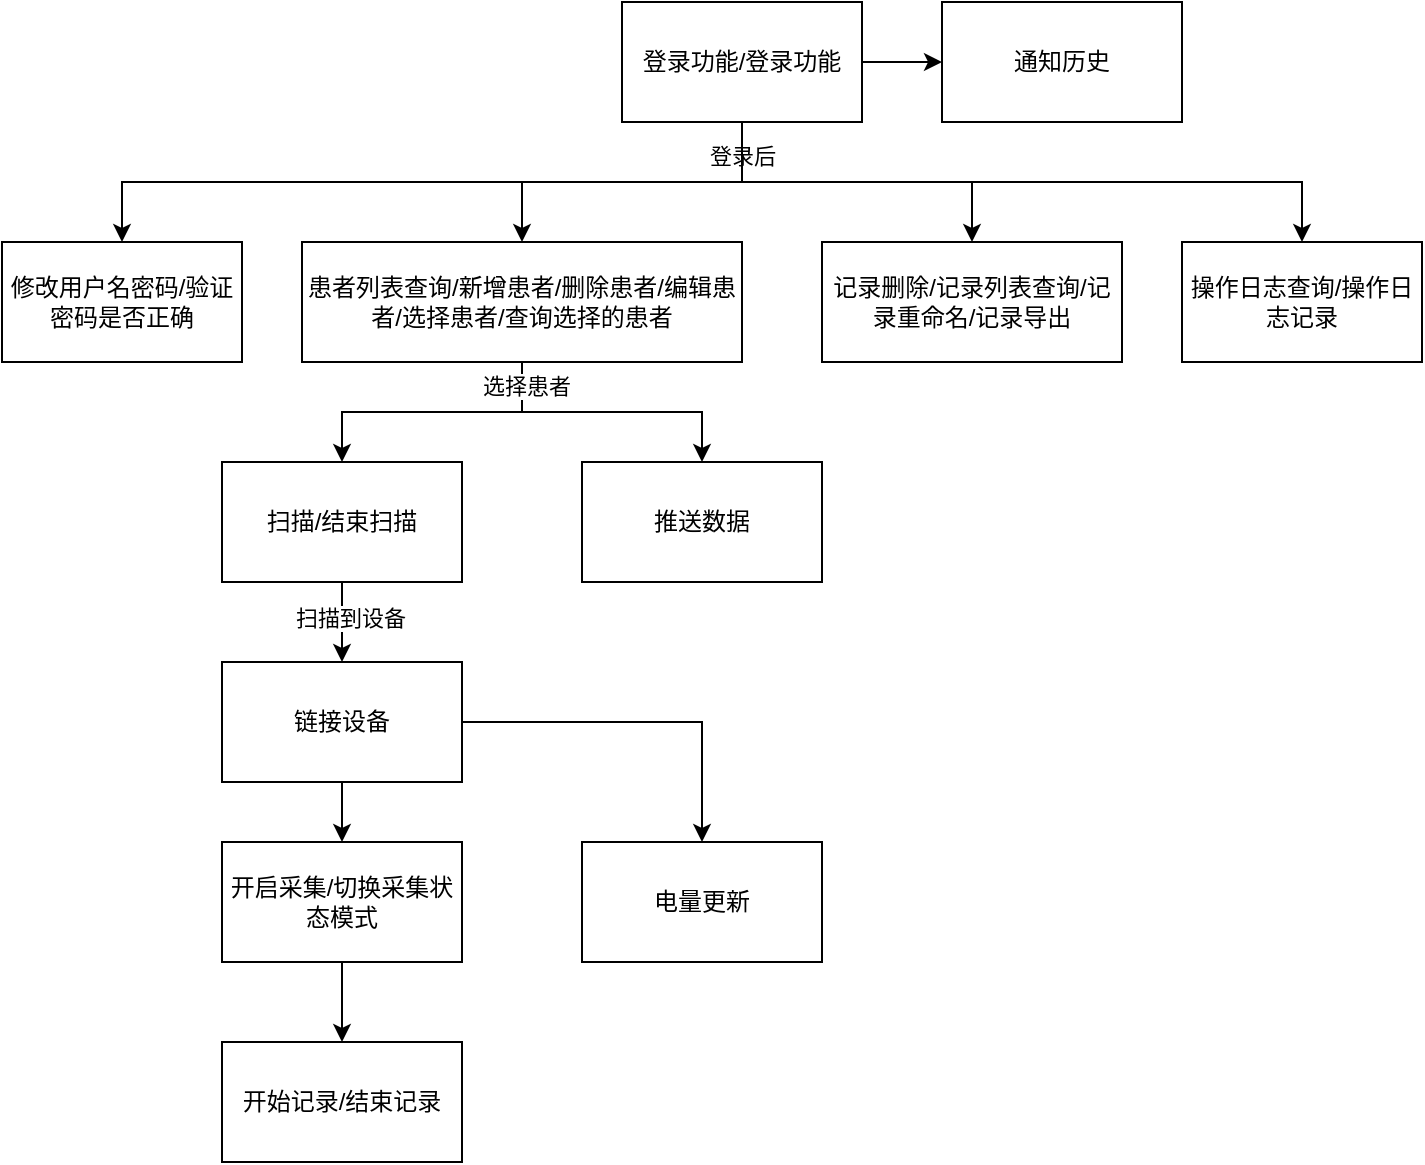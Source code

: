 <mxfile version="22.1.5" type="github">
  <diagram name="第 1 页" id="aqbBJ1UPIsCGT51pzWLn">
    <mxGraphModel dx="2074" dy="1078" grid="1" gridSize="10" guides="1" tooltips="1" connect="1" arrows="1" fold="1" page="1" pageScale="1" pageWidth="827" pageHeight="1169" math="0" shadow="0">
      <root>
        <mxCell id="0" />
        <mxCell id="1" parent="0" />
        <mxCell id="oUlZQVi8EFY8LUs8W8pe-25" style="edgeStyle=orthogonalEdgeStyle;rounded=0;orthogonalLoop=1;jettySize=auto;html=1;entryX=0.5;entryY=0;entryDx=0;entryDy=0;exitX=0.5;exitY=1;exitDx=0;exitDy=0;" parent="1" source="oUlZQVi8EFY8LUs8W8pe-20" target="oUlZQVi8EFY8LUs8W8pe-22" edge="1">
          <mxGeometry relative="1" as="geometry" />
        </mxCell>
        <mxCell id="oUlZQVi8EFY8LUs8W8pe-26" style="edgeStyle=orthogonalEdgeStyle;rounded=0;orthogonalLoop=1;jettySize=auto;html=1;entryX=0.5;entryY=0;entryDx=0;entryDy=0;" parent="1" source="oUlZQVi8EFY8LUs8W8pe-20" target="oUlZQVi8EFY8LUs8W8pe-23" edge="1">
          <mxGeometry relative="1" as="geometry" />
        </mxCell>
        <mxCell id="oUlZQVi8EFY8LUs8W8pe-27" style="edgeStyle=orthogonalEdgeStyle;rounded=0;orthogonalLoop=1;jettySize=auto;html=1;entryX=0.5;entryY=0;entryDx=0;entryDy=0;exitX=0.5;exitY=1;exitDx=0;exitDy=0;" parent="1" source="oUlZQVi8EFY8LUs8W8pe-20" target="oUlZQVi8EFY8LUs8W8pe-24" edge="1">
          <mxGeometry relative="1" as="geometry" />
        </mxCell>
        <mxCell id="oUlZQVi8EFY8LUs8W8pe-28" value="登录后" style="edgeLabel;html=1;align=center;verticalAlign=middle;resizable=0;points=[];" parent="oUlZQVi8EFY8LUs8W8pe-27" vertex="1" connectable="0">
          <mxGeometry x="-0.944" y="-3" relative="1" as="geometry">
            <mxPoint x="3" y="12" as="offset" />
          </mxGeometry>
        </mxCell>
        <mxCell id="oUlZQVi8EFY8LUs8W8pe-44" style="edgeStyle=orthogonalEdgeStyle;rounded=0;orthogonalLoop=1;jettySize=auto;html=1;exitX=0.5;exitY=1;exitDx=0;exitDy=0;" parent="1" source="oUlZQVi8EFY8LUs8W8pe-20" target="oUlZQVi8EFY8LUs8W8pe-43" edge="1">
          <mxGeometry relative="1" as="geometry" />
        </mxCell>
        <mxCell id="s6aZjN8MMwnD88T9TR2w-2" value="" style="edgeStyle=orthogonalEdgeStyle;rounded=0;orthogonalLoop=1;jettySize=auto;html=1;" parent="1" source="oUlZQVi8EFY8LUs8W8pe-20" target="s6aZjN8MMwnD88T9TR2w-1" edge="1">
          <mxGeometry relative="1" as="geometry" />
        </mxCell>
        <mxCell id="oUlZQVi8EFY8LUs8W8pe-20" value="登录功能/登录功能" style="rounded=0;whiteSpace=wrap;html=1;" parent="1" vertex="1">
          <mxGeometry x="340" y="30" width="120" height="60" as="geometry" />
        </mxCell>
        <mxCell id="oUlZQVi8EFY8LUs8W8pe-22" value="修改用户名密码/验证密码是否正确" style="rounded=0;whiteSpace=wrap;html=1;" parent="1" vertex="1">
          <mxGeometry x="30" y="150" width="120" height="60" as="geometry" />
        </mxCell>
        <mxCell id="oUlZQVi8EFY8LUs8W8pe-35" style="edgeStyle=orthogonalEdgeStyle;rounded=0;orthogonalLoop=1;jettySize=auto;html=1;entryX=0.5;entryY=0;entryDx=0;entryDy=0;" parent="1" source="oUlZQVi8EFY8LUs8W8pe-23" target="oUlZQVi8EFY8LUs8W8pe-30" edge="1">
          <mxGeometry relative="1" as="geometry" />
        </mxCell>
        <mxCell id="oUlZQVi8EFY8LUs8W8pe-36" style="edgeStyle=orthogonalEdgeStyle;rounded=0;orthogonalLoop=1;jettySize=auto;html=1;entryX=0.5;entryY=0;entryDx=0;entryDy=0;" parent="1" source="oUlZQVi8EFY8LUs8W8pe-23" target="oUlZQVi8EFY8LUs8W8pe-29" edge="1">
          <mxGeometry relative="1" as="geometry" />
        </mxCell>
        <mxCell id="oUlZQVi8EFY8LUs8W8pe-37" value="选择患者" style="edgeLabel;html=1;align=center;verticalAlign=middle;resizable=0;points=[];" parent="oUlZQVi8EFY8LUs8W8pe-36" vertex="1" connectable="0">
          <mxGeometry x="-0.829" y="2" relative="1" as="geometry">
            <mxPoint as="offset" />
          </mxGeometry>
        </mxCell>
        <mxCell id="oUlZQVi8EFY8LUs8W8pe-23" value="患者列表查询/新增患者/删除患者/编辑患者/选择患者/查询选择的患者" style="rounded=0;whiteSpace=wrap;html=1;" parent="1" vertex="1">
          <mxGeometry x="180" y="150" width="220" height="60" as="geometry" />
        </mxCell>
        <mxCell id="oUlZQVi8EFY8LUs8W8pe-24" value="记录删除/记录列表查询/记录重命名/记录导出" style="rounded=0;whiteSpace=wrap;html=1;" parent="1" vertex="1">
          <mxGeometry x="440" y="150" width="150" height="60" as="geometry" />
        </mxCell>
        <mxCell id="oUlZQVi8EFY8LUs8W8pe-38" style="edgeStyle=orthogonalEdgeStyle;rounded=0;orthogonalLoop=1;jettySize=auto;html=1;exitX=0.5;exitY=1;exitDx=0;exitDy=0;entryX=0.5;entryY=0;entryDx=0;entryDy=0;" parent="1" source="oUlZQVi8EFY8LUs8W8pe-29" target="oUlZQVi8EFY8LUs8W8pe-31" edge="1">
          <mxGeometry relative="1" as="geometry" />
        </mxCell>
        <mxCell id="oUlZQVi8EFY8LUs8W8pe-39" value="扫描到设备" style="edgeLabel;html=1;align=center;verticalAlign=middle;resizable=0;points=[];" parent="oUlZQVi8EFY8LUs8W8pe-38" vertex="1" connectable="0">
          <mxGeometry x="-0.1" y="4" relative="1" as="geometry">
            <mxPoint as="offset" />
          </mxGeometry>
        </mxCell>
        <mxCell id="oUlZQVi8EFY8LUs8W8pe-29" value="扫描/结束扫描" style="rounded=0;whiteSpace=wrap;html=1;" parent="1" vertex="1">
          <mxGeometry x="140" y="260" width="120" height="60" as="geometry" />
        </mxCell>
        <mxCell id="oUlZQVi8EFY8LUs8W8pe-30" value="推送数据" style="rounded=0;whiteSpace=wrap;html=1;" parent="1" vertex="1">
          <mxGeometry x="320" y="260" width="120" height="60" as="geometry" />
        </mxCell>
        <mxCell id="oUlZQVi8EFY8LUs8W8pe-40" style="edgeStyle=orthogonalEdgeStyle;rounded=0;orthogonalLoop=1;jettySize=auto;html=1;exitX=0.5;exitY=1;exitDx=0;exitDy=0;entryX=0.5;entryY=0;entryDx=0;entryDy=0;" parent="1" source="oUlZQVi8EFY8LUs8W8pe-31" target="oUlZQVi8EFY8LUs8W8pe-32" edge="1">
          <mxGeometry relative="1" as="geometry" />
        </mxCell>
        <mxCell id="oUlZQVi8EFY8LUs8W8pe-41" style="edgeStyle=orthogonalEdgeStyle;rounded=0;orthogonalLoop=1;jettySize=auto;html=1;entryX=0.5;entryY=0;entryDx=0;entryDy=0;" parent="1" source="oUlZQVi8EFY8LUs8W8pe-31" target="oUlZQVi8EFY8LUs8W8pe-33" edge="1">
          <mxGeometry relative="1" as="geometry" />
        </mxCell>
        <mxCell id="oUlZQVi8EFY8LUs8W8pe-31" value="链接设备" style="rounded=0;whiteSpace=wrap;html=1;" parent="1" vertex="1">
          <mxGeometry x="140" y="360" width="120" height="60" as="geometry" />
        </mxCell>
        <mxCell id="oUlZQVi8EFY8LUs8W8pe-42" style="edgeStyle=orthogonalEdgeStyle;rounded=0;orthogonalLoop=1;jettySize=auto;html=1;exitX=0.5;exitY=1;exitDx=0;exitDy=0;" parent="1" source="oUlZQVi8EFY8LUs8W8pe-32" target="oUlZQVi8EFY8LUs8W8pe-34" edge="1">
          <mxGeometry relative="1" as="geometry" />
        </mxCell>
        <mxCell id="oUlZQVi8EFY8LUs8W8pe-32" value="开启采集/切换采集状态模式" style="rounded=0;whiteSpace=wrap;html=1;" parent="1" vertex="1">
          <mxGeometry x="140" y="450" width="120" height="60" as="geometry" />
        </mxCell>
        <mxCell id="oUlZQVi8EFY8LUs8W8pe-33" value="电量更新" style="rounded=0;whiteSpace=wrap;html=1;" parent="1" vertex="1">
          <mxGeometry x="320" y="450" width="120" height="60" as="geometry" />
        </mxCell>
        <mxCell id="oUlZQVi8EFY8LUs8W8pe-34" value="开始记录/结束记录" style="rounded=0;whiteSpace=wrap;html=1;" parent="1" vertex="1">
          <mxGeometry x="140" y="550" width="120" height="60" as="geometry" />
        </mxCell>
        <mxCell id="oUlZQVi8EFY8LUs8W8pe-43" value="操作日志查询/操作日志记录" style="rounded=0;whiteSpace=wrap;html=1;" parent="1" vertex="1">
          <mxGeometry x="620" y="150" width="120" height="60" as="geometry" />
        </mxCell>
        <mxCell id="s6aZjN8MMwnD88T9TR2w-1" value="通知历史" style="whiteSpace=wrap;html=1;rounded=0;" parent="1" vertex="1">
          <mxGeometry x="500" y="30" width="120" height="60" as="geometry" />
        </mxCell>
      </root>
    </mxGraphModel>
  </diagram>
</mxfile>
